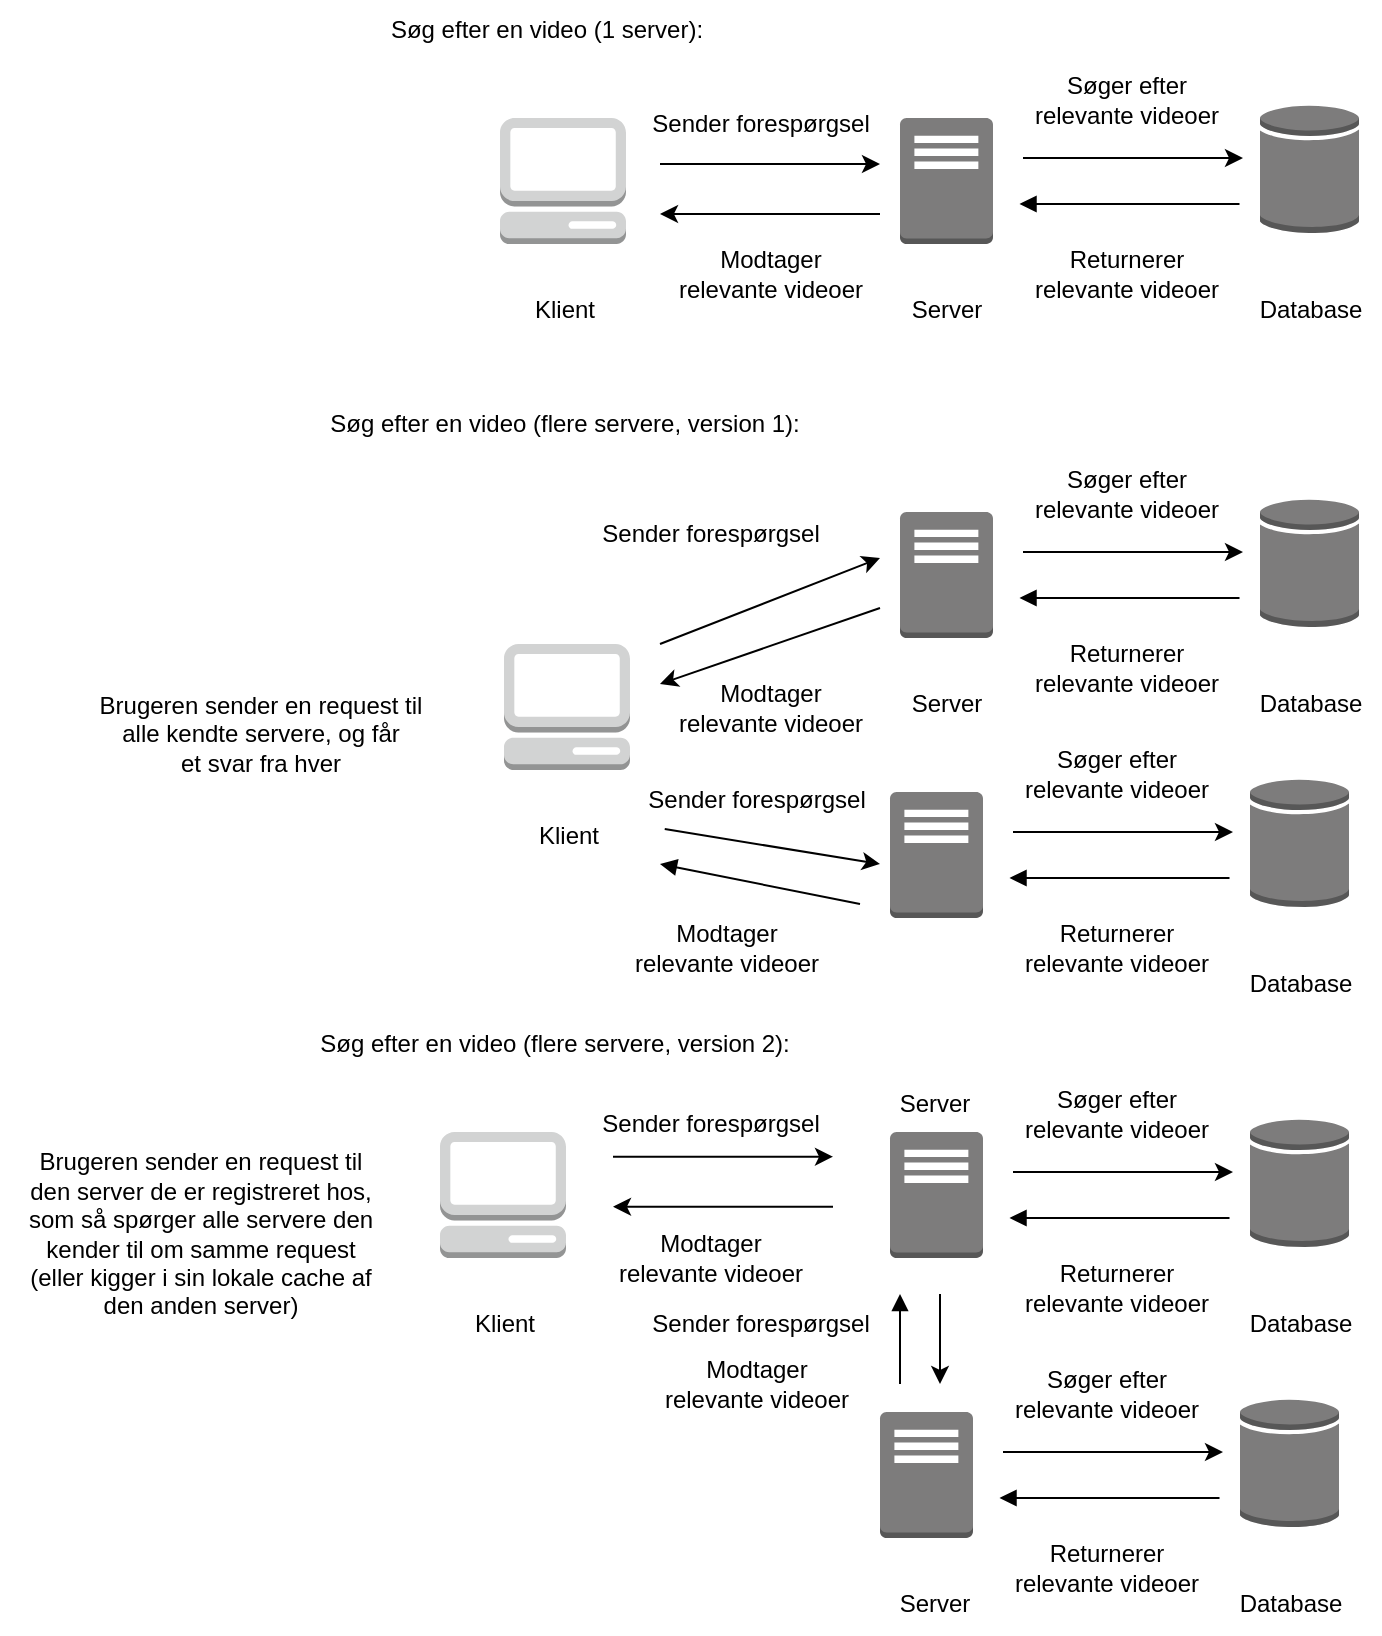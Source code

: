 <mxfile>
    <diagram name="Page-1" id="SvD5SHL6qBnQfRaY49sX">
        <mxGraphModel dx="1015" dy="593" grid="1" gridSize="10" guides="1" tooltips="1" connect="1" arrows="1" fold="1" page="1" pageScale="1" pageWidth="850" pageHeight="1100" math="0" shadow="0">
            <root>
                <mxCell id="0"/>
                <mxCell id="1" parent="0"/>
                <mxCell id="0xDGPhx3X3nH7Ochr7c6-23" style="edgeStyle=orthogonalEdgeStyle;rounded=0;orthogonalLoop=1;jettySize=auto;html=1;entryX=0.5;entryY=0;entryDx=0;entryDy=0;" parent="1" edge="1">
                    <mxGeometry relative="1" as="geometry">
                        <Array as="points">
                            <mxPoint x="460" y="1030"/>
                            <mxPoint x="570" y="1030"/>
                            <mxPoint x="570" y="390"/>
                            <mxPoint x="460" y="390"/>
                        </Array>
                        <mxPoint x="460" y="410" as="targetPoint"/>
                    </mxGeometry>
                </mxCell>
                <mxCell id="HeuBBQdr4y3C9zgCAsA6-13" style="edgeStyle=orthogonalEdgeStyle;rounded=0;orthogonalLoop=1;jettySize=auto;html=1;" edge="1" parent="1">
                    <mxGeometry relative="1" as="geometry">
                        <mxPoint x="370" y="350" as="sourcePoint"/>
                        <mxPoint x="480" y="350" as="targetPoint"/>
                    </mxGeometry>
                </mxCell>
                <mxCell id="HeuBBQdr4y3C9zgCAsA6-2" value="" style="outlineConnect=0;dashed=0;verticalLabelPosition=bottom;verticalAlign=top;align=center;html=1;shape=mxgraph.aws3.management_console;fillColor=#D2D3D3;gradientColor=none;" vertex="1" parent="1">
                    <mxGeometry x="290" y="327" width="63" height="63" as="geometry"/>
                </mxCell>
                <mxCell id="HeuBBQdr4y3C9zgCAsA6-4" value="" style="outlineConnect=0;dashed=0;verticalLabelPosition=bottom;verticalAlign=top;align=center;html=1;shape=mxgraph.aws3.traditional_server;fillColor=#7D7C7C;gradientColor=none;" vertex="1" parent="1">
                    <mxGeometry x="490" y="327" width="46.5" height="63" as="geometry"/>
                </mxCell>
                <mxCell id="HeuBBQdr4y3C9zgCAsA6-5" value="" style="outlineConnect=0;dashed=0;verticalLabelPosition=bottom;verticalAlign=top;align=center;html=1;shape=mxgraph.aws3.generic_database;fillColor=#7D7C7C;gradientColor=none;" vertex="1" parent="1">
                    <mxGeometry x="670" y="320" width="49.5" height="64.5" as="geometry"/>
                </mxCell>
                <mxCell id="HeuBBQdr4y3C9zgCAsA6-7" value="Klient" style="text;html=1;align=center;verticalAlign=middle;resizable=0;points=[];autosize=1;strokeColor=none;fillColor=none;" vertex="1" parent="1">
                    <mxGeometry x="296.5" y="408" width="50" height="30" as="geometry"/>
                </mxCell>
                <mxCell id="HeuBBQdr4y3C9zgCAsA6-8" value="Server" style="text;html=1;align=center;verticalAlign=middle;resizable=0;points=[];autosize=1;strokeColor=none;fillColor=none;" vertex="1" parent="1">
                    <mxGeometry x="483.25" y="408" width="60" height="30" as="geometry"/>
                </mxCell>
                <mxCell id="HeuBBQdr4y3C9zgCAsA6-9" value="Database" style="text;html=1;align=center;verticalAlign=middle;resizable=0;points=[];autosize=1;strokeColor=none;fillColor=none;" vertex="1" parent="1">
                    <mxGeometry x="659.75" y="408" width="70" height="30" as="geometry"/>
                </mxCell>
                <mxCell id="HeuBBQdr4y3C9zgCAsA6-10" value="Søg efter en video (1 server):" style="text;html=1;align=center;verticalAlign=middle;resizable=0;points=[];autosize=1;strokeColor=none;fillColor=none;" vertex="1" parent="1">
                    <mxGeometry x="222.5" y="268" width="180" height="30" as="geometry"/>
                </mxCell>
                <mxCell id="2" value="Sender forespørgsel" style="text;html=1;align=center;verticalAlign=middle;resizable=0;points=[];autosize=1;strokeColor=none;fillColor=none;" vertex="1" parent="1">
                    <mxGeometry x="355" y="315" width="130" height="30" as="geometry"/>
                </mxCell>
                <mxCell id="4" style="edgeStyle=orthogonalEdgeStyle;rounded=0;orthogonalLoop=1;jettySize=auto;html=1;" edge="1" parent="1">
                    <mxGeometry relative="1" as="geometry">
                        <mxPoint x="551.5" y="347" as="sourcePoint"/>
                        <mxPoint x="661.5" y="347" as="targetPoint"/>
                    </mxGeometry>
                </mxCell>
                <mxCell id="5" value="Søger efter&lt;br&gt;relevante videoer" style="text;html=1;align=center;verticalAlign=middle;resizable=0;points=[];autosize=1;strokeColor=none;fillColor=none;" vertex="1" parent="1">
                    <mxGeometry x="543.25" y="298" width="120" height="40" as="geometry"/>
                </mxCell>
                <mxCell id="6" value="" style="endArrow=classic;html=1;" edge="1" parent="1">
                    <mxGeometry width="50" height="50" relative="1" as="geometry">
                        <mxPoint x="480" y="375" as="sourcePoint"/>
                        <mxPoint x="370" y="375" as="targetPoint"/>
                    </mxGeometry>
                </mxCell>
                <mxCell id="7" value="&lt;font style=&quot;font-size: 12px;&quot;&gt;Modtager&lt;br&gt;relevante videoer&lt;/font&gt;" style="edgeStyle=orthogonalEdgeStyle;rounded=0;orthogonalLoop=1;jettySize=auto;html=1;endArrow=none;endFill=0;startArrow=block;startFill=1;direction=south;" vertex="1" parent="1">
                    <mxGeometry relative="1" as="geometry">
                        <mxPoint x="974.75" y="774" as="sourcePoint"/>
                        <mxPoint x="1084.75" y="774" as="targetPoint"/>
                        <mxPoint x="425" y="405" as="offset"/>
                    </mxGeometry>
                </mxCell>
                <mxCell id="9" value="Returnerer&lt;br&gt;relevante videoer" style="text;html=1;align=center;verticalAlign=middle;resizable=0;points=[];autosize=1;strokeColor=none;fillColor=none;" vertex="1" parent="1">
                    <mxGeometry x="543.25" y="384.5" width="120" height="40" as="geometry"/>
                </mxCell>
                <mxCell id="10" style="edgeStyle=orthogonalEdgeStyle;rounded=0;orthogonalLoop=1;jettySize=auto;html=1;startArrow=block;startFill=1;endArrow=none;endFill=0;" edge="1" parent="1">
                    <mxGeometry relative="1" as="geometry">
                        <mxPoint x="549.75" y="370" as="sourcePoint"/>
                        <mxPoint x="659.75" y="370" as="targetPoint"/>
                    </mxGeometry>
                </mxCell>
                <mxCell id="12" style="rounded=0;orthogonalLoop=1;jettySize=auto;html=1;" edge="1" parent="1">
                    <mxGeometry relative="1" as="geometry">
                        <mxPoint x="370" y="590" as="sourcePoint"/>
                        <mxPoint x="480" y="547" as="targetPoint"/>
                    </mxGeometry>
                </mxCell>
                <mxCell id="13" value="" style="outlineConnect=0;dashed=0;verticalLabelPosition=bottom;verticalAlign=top;align=center;html=1;shape=mxgraph.aws3.management_console;fillColor=#D2D3D3;gradientColor=none;" vertex="1" parent="1">
                    <mxGeometry x="292" y="590" width="63" height="63" as="geometry"/>
                </mxCell>
                <mxCell id="14" value="" style="outlineConnect=0;dashed=0;verticalLabelPosition=bottom;verticalAlign=top;align=center;html=1;shape=mxgraph.aws3.traditional_server;fillColor=#7D7C7C;gradientColor=none;" vertex="1" parent="1">
                    <mxGeometry x="490" y="524" width="46.5" height="63" as="geometry"/>
                </mxCell>
                <mxCell id="15" value="" style="outlineConnect=0;dashed=0;verticalLabelPosition=bottom;verticalAlign=top;align=center;html=1;shape=mxgraph.aws3.generic_database;fillColor=#7D7C7C;gradientColor=none;" vertex="1" parent="1">
                    <mxGeometry x="670" y="517" width="49.5" height="64.5" as="geometry"/>
                </mxCell>
                <mxCell id="16" value="Klient" style="text;html=1;align=center;verticalAlign=middle;resizable=0;points=[];autosize=1;strokeColor=none;fillColor=none;" vertex="1" parent="1">
                    <mxGeometry x="298.5" y="671" width="50" height="30" as="geometry"/>
                </mxCell>
                <mxCell id="17" value="Server" style="text;html=1;align=center;verticalAlign=middle;resizable=0;points=[];autosize=1;strokeColor=none;fillColor=none;" vertex="1" parent="1">
                    <mxGeometry x="483.25" y="605" width="60" height="30" as="geometry"/>
                </mxCell>
                <mxCell id="18" value="Database" style="text;html=1;align=center;verticalAlign=middle;resizable=0;points=[];autosize=1;strokeColor=none;fillColor=none;" vertex="1" parent="1">
                    <mxGeometry x="659.75" y="605" width="70" height="30" as="geometry"/>
                </mxCell>
                <mxCell id="19" value="Søg efter en video (flere servere, version 1):" style="text;html=1;align=center;verticalAlign=middle;resizable=0;points=[];autosize=1;strokeColor=none;fillColor=none;" vertex="1" parent="1">
                    <mxGeometry x="191.5" y="465" width="260" height="30" as="geometry"/>
                </mxCell>
                <mxCell id="20" value="Sender forespørgsel" style="text;html=1;align=center;verticalAlign=middle;resizable=0;points=[];autosize=1;strokeColor=none;fillColor=none;" vertex="1" parent="1">
                    <mxGeometry x="330" y="520" width="130" height="30" as="geometry"/>
                </mxCell>
                <mxCell id="21" style="edgeStyle=orthogonalEdgeStyle;rounded=0;orthogonalLoop=1;jettySize=auto;html=1;" edge="1" parent="1">
                    <mxGeometry relative="1" as="geometry">
                        <mxPoint x="551.5" y="544" as="sourcePoint"/>
                        <mxPoint x="661.5" y="544" as="targetPoint"/>
                    </mxGeometry>
                </mxCell>
                <mxCell id="22" value="Søger efter&lt;br&gt;relevante videoer" style="text;html=1;align=center;verticalAlign=middle;resizable=0;points=[];autosize=1;strokeColor=none;fillColor=none;" vertex="1" parent="1">
                    <mxGeometry x="543.25" y="495" width="120" height="40" as="geometry"/>
                </mxCell>
                <mxCell id="23" value="" style="endArrow=classic;html=1;" edge="1" parent="1">
                    <mxGeometry width="50" height="50" relative="1" as="geometry">
                        <mxPoint x="480" y="572" as="sourcePoint"/>
                        <mxPoint x="370" y="610" as="targetPoint"/>
                    </mxGeometry>
                </mxCell>
                <mxCell id="24" value="&lt;font style=&quot;font-size: 12px;&quot;&gt;Modtager&lt;br&gt;relevante videoer&lt;/font&gt;" style="edgeStyle=orthogonalEdgeStyle;rounded=0;orthogonalLoop=1;jettySize=auto;html=1;endArrow=none;endFill=0;startArrow=block;startFill=1;direction=south;" vertex="1" parent="1">
                    <mxGeometry relative="1" as="geometry">
                        <mxPoint x="974.75" y="990.5" as="sourcePoint"/>
                        <mxPoint x="1084.75" y="990.5" as="targetPoint"/>
                        <mxPoint x="425" y="622" as="offset"/>
                    </mxGeometry>
                </mxCell>
                <mxCell id="25" value="Returnerer&lt;br&gt;relevante videoer" style="text;html=1;align=center;verticalAlign=middle;resizable=0;points=[];autosize=1;strokeColor=none;fillColor=none;" vertex="1" parent="1">
                    <mxGeometry x="543.25" y="581.5" width="120" height="40" as="geometry"/>
                </mxCell>
                <mxCell id="26" style="edgeStyle=orthogonalEdgeStyle;rounded=0;orthogonalLoop=1;jettySize=auto;html=1;startArrow=block;startFill=1;endArrow=none;endFill=0;" edge="1" parent="1">
                    <mxGeometry relative="1" as="geometry">
                        <mxPoint x="549.75" y="567" as="sourcePoint"/>
                        <mxPoint x="659.75" y="567" as="targetPoint"/>
                    </mxGeometry>
                </mxCell>
                <mxCell id="28" value="" style="outlineConnect=0;dashed=0;verticalLabelPosition=bottom;verticalAlign=top;align=center;html=1;shape=mxgraph.aws3.traditional_server;fillColor=#7D7C7C;gradientColor=none;" vertex="1" parent="1">
                    <mxGeometry x="485" y="664" width="46.5" height="63" as="geometry"/>
                </mxCell>
                <mxCell id="29" value="" style="outlineConnect=0;dashed=0;verticalLabelPosition=bottom;verticalAlign=top;align=center;html=1;shape=mxgraph.aws3.generic_database;fillColor=#7D7C7C;gradientColor=none;" vertex="1" parent="1">
                    <mxGeometry x="665" y="657" width="49.5" height="64.5" as="geometry"/>
                </mxCell>
                <mxCell id="30" value="Database" style="text;html=1;align=center;verticalAlign=middle;resizable=0;points=[];autosize=1;strokeColor=none;fillColor=none;" vertex="1" parent="1">
                    <mxGeometry x="654.75" y="745" width="70" height="30" as="geometry"/>
                </mxCell>
                <mxCell id="31" style="edgeStyle=orthogonalEdgeStyle;rounded=0;orthogonalLoop=1;jettySize=auto;html=1;" edge="1" parent="1">
                    <mxGeometry relative="1" as="geometry">
                        <mxPoint x="546.5" y="684" as="sourcePoint"/>
                        <mxPoint x="656.5" y="684" as="targetPoint"/>
                    </mxGeometry>
                </mxCell>
                <mxCell id="32" value="Søger efter&lt;br&gt;relevante videoer" style="text;html=1;align=center;verticalAlign=middle;resizable=0;points=[];autosize=1;strokeColor=none;fillColor=none;" vertex="1" parent="1">
                    <mxGeometry x="538.25" y="635" width="120" height="40" as="geometry"/>
                </mxCell>
                <mxCell id="33" value="Returnerer&lt;br&gt;relevante videoer" style="text;html=1;align=center;verticalAlign=middle;resizable=0;points=[];autosize=1;strokeColor=none;fillColor=none;" vertex="1" parent="1">
                    <mxGeometry x="538.25" y="721.5" width="120" height="40" as="geometry"/>
                </mxCell>
                <mxCell id="34" style="edgeStyle=orthogonalEdgeStyle;rounded=0;orthogonalLoop=1;jettySize=auto;html=1;startArrow=block;startFill=1;endArrow=none;endFill=0;" edge="1" parent="1">
                    <mxGeometry relative="1" as="geometry">
                        <mxPoint x="544.75" y="707" as="sourcePoint"/>
                        <mxPoint x="654.75" y="707" as="targetPoint"/>
                    </mxGeometry>
                </mxCell>
                <mxCell id="35" style="rounded=0;orthogonalLoop=1;jettySize=auto;html=1;exitX=0.149;exitY=0.985;exitDx=0;exitDy=0;exitPerimeter=0;" edge="1" parent="1" source="36">
                    <mxGeometry relative="1" as="geometry">
                        <mxPoint x="380" y="713" as="sourcePoint"/>
                        <mxPoint x="480" y="700" as="targetPoint"/>
                    </mxGeometry>
                </mxCell>
                <mxCell id="36" value="Sender forespørgsel" style="text;html=1;align=center;verticalAlign=middle;resizable=0;points=[];autosize=1;strokeColor=none;fillColor=none;" vertex="1" parent="1">
                    <mxGeometry x="353" y="653" width="130" height="30" as="geometry"/>
                </mxCell>
                <mxCell id="37" value="" style="endArrow=none;html=1;startArrow=block;startFill=1;endFill=0;" edge="1" parent="1">
                    <mxGeometry width="50" height="50" relative="1" as="geometry">
                        <mxPoint x="370" y="700" as="sourcePoint"/>
                        <mxPoint x="470" y="720" as="targetPoint"/>
                    </mxGeometry>
                </mxCell>
                <mxCell id="38" value="&lt;font style=&quot;font-size: 12px;&quot;&gt;Modtager&lt;br&gt;relevante videoer&lt;/font&gt;" style="edgeStyle=orthogonalEdgeStyle;rounded=0;orthogonalLoop=1;jettySize=auto;html=1;endArrow=none;endFill=0;startArrow=block;startFill=1;direction=south;" vertex="1" parent="1">
                    <mxGeometry relative="1" as="geometry">
                        <mxPoint x="952.25" y="1110" as="sourcePoint"/>
                        <mxPoint x="1062.25" y="1110" as="targetPoint"/>
                        <mxPoint x="403" y="742" as="offset"/>
                    </mxGeometry>
                </mxCell>
                <mxCell id="41" value="" style="outlineConnect=0;dashed=0;verticalLabelPosition=bottom;verticalAlign=top;align=center;html=1;shape=mxgraph.aws3.management_console;fillColor=#D2D3D3;gradientColor=none;" vertex="1" parent="1">
                    <mxGeometry x="260" y="834" width="63" height="63" as="geometry"/>
                </mxCell>
                <mxCell id="42" value="" style="outlineConnect=0;dashed=0;verticalLabelPosition=bottom;verticalAlign=top;align=center;html=1;shape=mxgraph.aws3.traditional_server;fillColor=#7D7C7C;gradientColor=none;" vertex="1" parent="1">
                    <mxGeometry x="485" y="834" width="46.5" height="63" as="geometry"/>
                </mxCell>
                <mxCell id="43" value="" style="outlineConnect=0;dashed=0;verticalLabelPosition=bottom;verticalAlign=top;align=center;html=1;shape=mxgraph.aws3.generic_database;fillColor=#7D7C7C;gradientColor=none;" vertex="1" parent="1">
                    <mxGeometry x="665" y="827" width="49.5" height="64.5" as="geometry"/>
                </mxCell>
                <mxCell id="44" value="Klient" style="text;html=1;align=center;verticalAlign=middle;resizable=0;points=[];autosize=1;strokeColor=none;fillColor=none;" vertex="1" parent="1">
                    <mxGeometry x="266.5" y="915" width="50" height="30" as="geometry"/>
                </mxCell>
                <mxCell id="45" value="Server" style="text;html=1;align=center;verticalAlign=middle;resizable=0;points=[];autosize=1;strokeColor=none;fillColor=none;" vertex="1" parent="1">
                    <mxGeometry x="476.5" y="1055" width="60" height="30" as="geometry"/>
                </mxCell>
                <mxCell id="46" value="Database" style="text;html=1;align=center;verticalAlign=middle;resizable=0;points=[];autosize=1;strokeColor=none;fillColor=none;" vertex="1" parent="1">
                    <mxGeometry x="654.75" y="915" width="70" height="30" as="geometry"/>
                </mxCell>
                <mxCell id="47" value="Søg efter en video (flere servere, version 2):" style="text;html=1;align=center;verticalAlign=middle;resizable=0;points=[];autosize=1;strokeColor=none;fillColor=none;" vertex="1" parent="1">
                    <mxGeometry x="186.5" y="775" width="260" height="30" as="geometry"/>
                </mxCell>
                <mxCell id="48" value="Sender forespørgsel" style="text;html=1;align=center;verticalAlign=middle;resizable=0;points=[];autosize=1;strokeColor=none;fillColor=none;" vertex="1" parent="1">
                    <mxGeometry x="330" y="815" width="130" height="30" as="geometry"/>
                </mxCell>
                <mxCell id="49" style="edgeStyle=orthogonalEdgeStyle;rounded=0;orthogonalLoop=1;jettySize=auto;html=1;" edge="1" parent="1">
                    <mxGeometry relative="1" as="geometry">
                        <mxPoint x="546.5" y="854" as="sourcePoint"/>
                        <mxPoint x="656.5" y="854" as="targetPoint"/>
                    </mxGeometry>
                </mxCell>
                <mxCell id="50" value="Søger efter&lt;br&gt;relevante videoer" style="text;html=1;align=center;verticalAlign=middle;resizable=0;points=[];autosize=1;strokeColor=none;fillColor=none;" vertex="1" parent="1">
                    <mxGeometry x="538.25" y="805" width="120" height="40" as="geometry"/>
                </mxCell>
                <mxCell id="52" value="&lt;font style=&quot;font-size: 12px;&quot;&gt;Modtager&lt;br&gt;relevante videoer&lt;/font&gt;" style="edgeStyle=orthogonalEdgeStyle;rounded=0;orthogonalLoop=1;jettySize=auto;html=1;endArrow=none;endFill=0;startArrow=block;startFill=1;direction=south;" vertex="1" parent="1">
                    <mxGeometry relative="1" as="geometry">
                        <mxPoint x="944.75" y="1264.5" as="sourcePoint"/>
                        <mxPoint x="1054.75" y="1264.5" as="targetPoint"/>
                        <mxPoint x="395" y="897" as="offset"/>
                    </mxGeometry>
                </mxCell>
                <mxCell id="53" value="Returnerer&lt;br&gt;relevante videoer" style="text;html=1;align=center;verticalAlign=middle;resizable=0;points=[];autosize=1;strokeColor=none;fillColor=none;" vertex="1" parent="1">
                    <mxGeometry x="538.25" y="891.5" width="120" height="40" as="geometry"/>
                </mxCell>
                <mxCell id="54" style="edgeStyle=orthogonalEdgeStyle;rounded=0;orthogonalLoop=1;jettySize=auto;html=1;startArrow=block;startFill=1;endArrow=none;endFill=0;" edge="1" parent="1">
                    <mxGeometry relative="1" as="geometry">
                        <mxPoint x="544.75" y="877" as="sourcePoint"/>
                        <mxPoint x="654.75" y="877" as="targetPoint"/>
                    </mxGeometry>
                </mxCell>
                <mxCell id="55" value="" style="outlineConnect=0;dashed=0;verticalLabelPosition=bottom;verticalAlign=top;align=center;html=1;shape=mxgraph.aws3.traditional_server;fillColor=#7D7C7C;gradientColor=none;" vertex="1" parent="1">
                    <mxGeometry x="480" y="974" width="46.5" height="63" as="geometry"/>
                </mxCell>
                <mxCell id="56" value="" style="outlineConnect=0;dashed=0;verticalLabelPosition=bottom;verticalAlign=top;align=center;html=1;shape=mxgraph.aws3.generic_database;fillColor=#7D7C7C;gradientColor=none;" vertex="1" parent="1">
                    <mxGeometry x="660" y="967" width="49.5" height="64.5" as="geometry"/>
                </mxCell>
                <mxCell id="57" value="Database" style="text;html=1;align=center;verticalAlign=middle;resizable=0;points=[];autosize=1;strokeColor=none;fillColor=none;" vertex="1" parent="1">
                    <mxGeometry x="649.75" y="1055" width="70" height="30" as="geometry"/>
                </mxCell>
                <mxCell id="58" style="edgeStyle=orthogonalEdgeStyle;rounded=0;orthogonalLoop=1;jettySize=auto;html=1;" edge="1" parent="1">
                    <mxGeometry relative="1" as="geometry">
                        <mxPoint x="541.5" y="994" as="sourcePoint"/>
                        <mxPoint x="651.5" y="994" as="targetPoint"/>
                    </mxGeometry>
                </mxCell>
                <mxCell id="59" value="Søger efter&lt;br&gt;relevante videoer" style="text;html=1;align=center;verticalAlign=middle;resizable=0;points=[];autosize=1;strokeColor=none;fillColor=none;" vertex="1" parent="1">
                    <mxGeometry x="533.25" y="945" width="120" height="40" as="geometry"/>
                </mxCell>
                <mxCell id="60" value="Returnerer&lt;br&gt;relevante videoer" style="text;html=1;align=center;verticalAlign=middle;resizable=0;points=[];autosize=1;strokeColor=none;fillColor=none;" vertex="1" parent="1">
                    <mxGeometry x="533.25" y="1031.5" width="120" height="40" as="geometry"/>
                </mxCell>
                <mxCell id="61" style="edgeStyle=orthogonalEdgeStyle;rounded=0;orthogonalLoop=1;jettySize=auto;html=1;startArrow=block;startFill=1;endArrow=none;endFill=0;" edge="1" parent="1">
                    <mxGeometry relative="1" as="geometry">
                        <mxPoint x="539.75" y="1017" as="sourcePoint"/>
                        <mxPoint x="649.75" y="1017" as="targetPoint"/>
                    </mxGeometry>
                </mxCell>
                <mxCell id="67" style="edgeStyle=orthogonalEdgeStyle;rounded=0;orthogonalLoop=1;jettySize=auto;html=1;" edge="1" parent="1">
                    <mxGeometry relative="1" as="geometry">
                        <mxPoint x="346.5" y="846.35" as="sourcePoint"/>
                        <mxPoint x="456.5" y="846.35" as="targetPoint"/>
                    </mxGeometry>
                </mxCell>
                <mxCell id="68" value="" style="endArrow=classic;html=1;" edge="1" parent="1">
                    <mxGeometry width="50" height="50" relative="1" as="geometry">
                        <mxPoint x="456.5" y="871.35" as="sourcePoint"/>
                        <mxPoint x="346.5" y="871.35" as="targetPoint"/>
                    </mxGeometry>
                </mxCell>
                <mxCell id="69" value="Server" style="text;html=1;align=center;verticalAlign=middle;resizable=0;points=[];autosize=1;strokeColor=none;fillColor=none;" vertex="1" parent="1">
                    <mxGeometry x="476.5" y="805" width="60" height="30" as="geometry"/>
                </mxCell>
                <mxCell id="70" style="edgeStyle=orthogonalEdgeStyle;rounded=0;orthogonalLoop=1;jettySize=auto;html=1;" edge="1" parent="1">
                    <mxGeometry relative="1" as="geometry">
                        <mxPoint x="510" y="915.0" as="sourcePoint"/>
                        <mxPoint x="510" y="960" as="targetPoint"/>
                    </mxGeometry>
                </mxCell>
                <mxCell id="71" style="edgeStyle=orthogonalEdgeStyle;rounded=0;orthogonalLoop=1;jettySize=auto;html=1;startArrow=block;startFill=1;endArrow=none;endFill=0;" edge="1" parent="1">
                    <mxGeometry relative="1" as="geometry">
                        <mxPoint x="490" y="915" as="sourcePoint"/>
                        <mxPoint x="490" y="960" as="targetPoint"/>
                    </mxGeometry>
                </mxCell>
                <mxCell id="72" value="Sender forespørgsel" style="text;html=1;align=center;verticalAlign=middle;resizable=0;points=[];autosize=1;strokeColor=none;fillColor=none;" vertex="1" parent="1">
                    <mxGeometry x="355" y="915" width="130" height="30" as="geometry"/>
                </mxCell>
                <mxCell id="73" value="&lt;font style=&quot;font-size: 12px;&quot;&gt;Modtager&lt;br&gt;relevante videoer&lt;/font&gt;" style="edgeStyle=orthogonalEdgeStyle;rounded=0;orthogonalLoop=1;jettySize=auto;html=1;endArrow=none;endFill=0;startArrow=block;startFill=1;direction=south;" vertex="1" parent="1">
                    <mxGeometry relative="1" as="geometry">
                        <mxPoint x="967.75" y="1327.5" as="sourcePoint"/>
                        <mxPoint x="1077.75" y="1327.5" as="targetPoint"/>
                        <mxPoint x="418" y="960" as="offset"/>
                    </mxGeometry>
                </mxCell>
                <mxCell id="74" value="Brugeren sender en request til&lt;br&gt;alle kendte servere, og får&lt;br&gt;et svar fra hver" style="text;html=1;align=center;verticalAlign=middle;resizable=0;points=[];autosize=1;strokeColor=none;fillColor=none;fontSize=12;" vertex="1" parent="1">
                    <mxGeometry x="80" y="605" width="180" height="60" as="geometry"/>
                </mxCell>
                <mxCell id="75" value="Brugeren sender en request til&lt;br&gt;den server de er registreret hos,&lt;br&gt;som så spørger alle servere den&lt;br&gt;kender til om samme request&lt;br&gt;(eller kigger i sin lokale cache af&lt;br&gt;den anden server)" style="text;html=1;align=center;verticalAlign=middle;resizable=0;points=[];autosize=1;strokeColor=none;fillColor=none;fontSize=12;" vertex="1" parent="1">
                    <mxGeometry x="40" y="835" width="200" height="100" as="geometry"/>
                </mxCell>
            </root>
        </mxGraphModel>
    </diagram>
</mxfile>